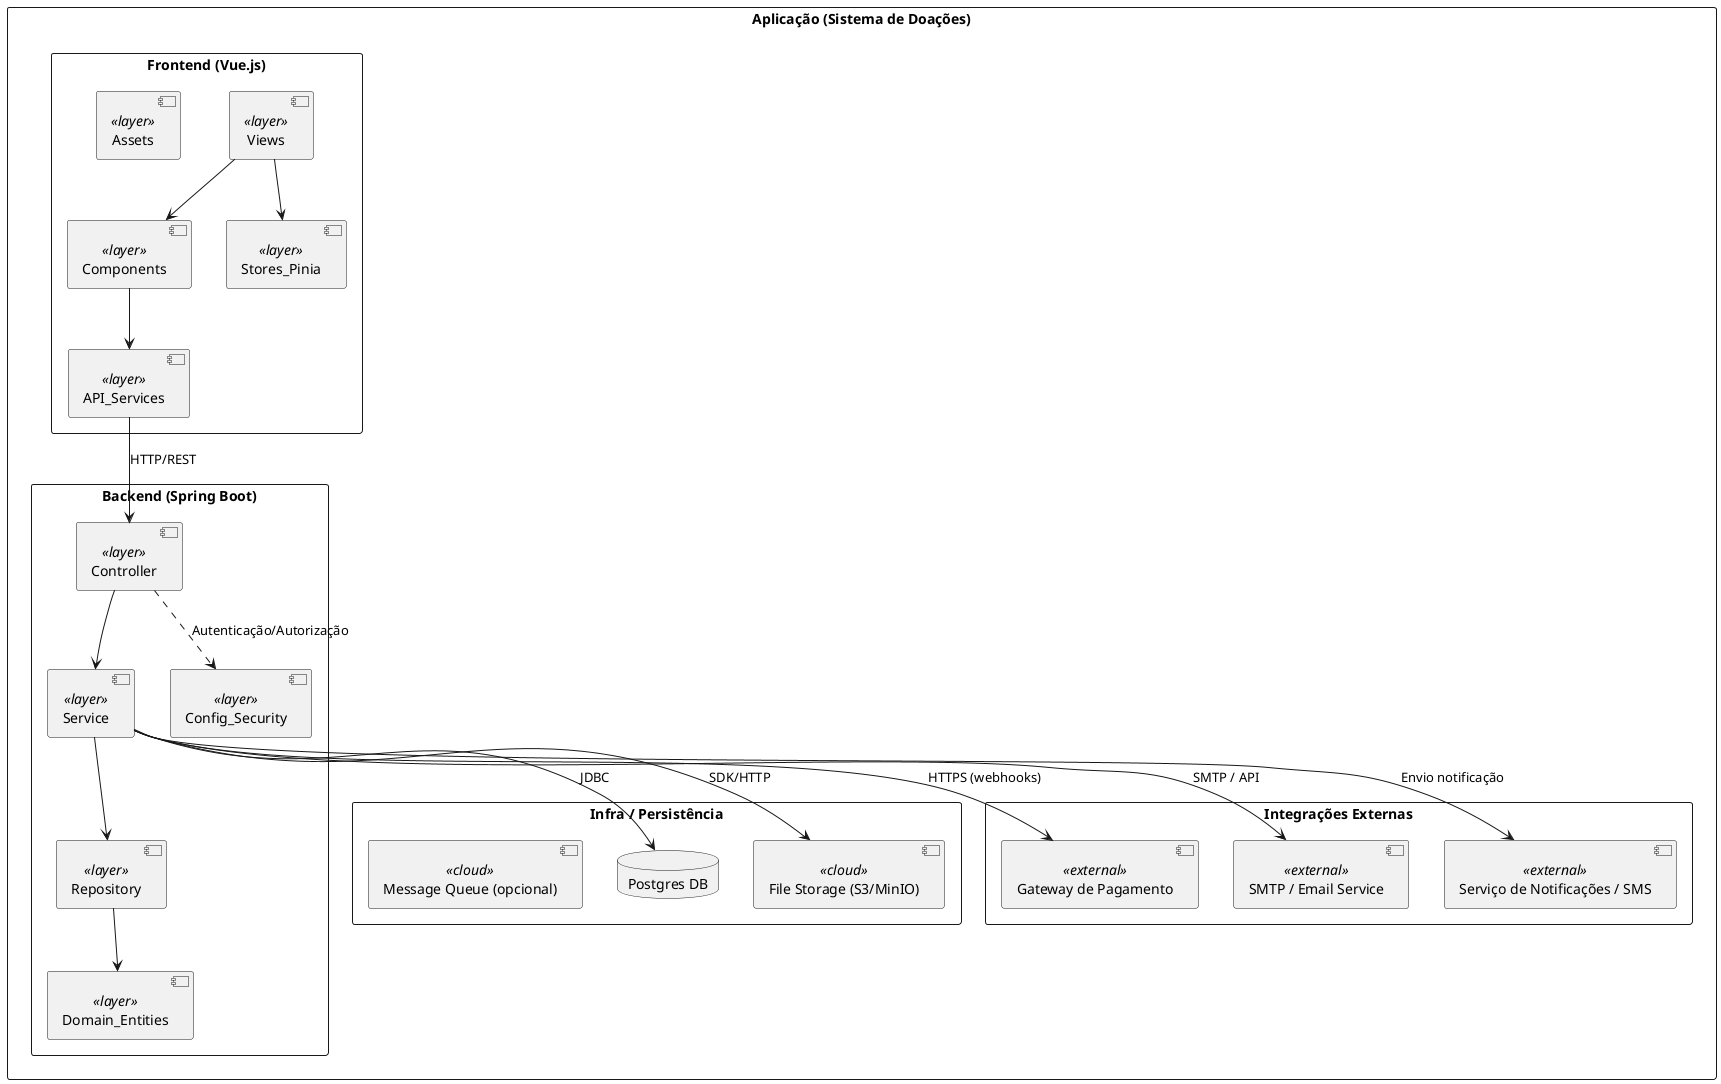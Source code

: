 @startuml pacote_arquitetura
skinparam packageStyle rectangle

package "Aplicação (Sistema de Doações)" {

  package "Backend (Spring Boot)" as backend {
    [Controller] as Controller <<layer>>
    [Service] as Service <<layer>>
    [Repository] as Repository <<layer>>
    [Domain_Entities] as Domain <<layer>>
    [Config_Security] as Config <<layer>>
  }

  package "Frontend (Vue.js)" as frontend {
    [Views] as Views <<layer>>
    [Components] as Components <<layer>>
    ' TODO: Hoje o codigo usa Vuex(atualizr aqui ou no codigo)
    [Stores_Pinia] as Stores <<layer>>
    [API_Services] as APIS <<layer>>
    [Assets] as Assets <<layer>>
  }

  package "Infra / Persistência" as infra {
    database "Postgres DB" as Postgres
    [File Storage (S3/MinIO)] as FileStorage <<cloud>>
    [Message Queue (opcional)] as MQ <<cloud>>
  }

  package "Integrações Externas" as external {
    [Gateway de Pagamento] as Payment <<external>>
    [SMTP / Email Service] as SMTP <<external>>
    [Serviço de Notificações / SMS] as SMS <<external>>
  }

}

' Dependências principais (backend)
Controller --> Service
Service --> Repository
Repository --> Domain
Controller ..> Config : Autenticação/Autorização

' Fluxo frontend
Views --> Components
Views --> Stores
Components --> APIS
APIS --> Controller : HTTP/REST

' Backend para infraestrutura e externos
Service --> Postgres : JDBC
Service --> FileStorage : SDK/HTTP
Service --> Payment : HTTPS (webhooks)
Service --> SMTP : SMTP / API
Service --> SMS : Envio notificação

@enduml